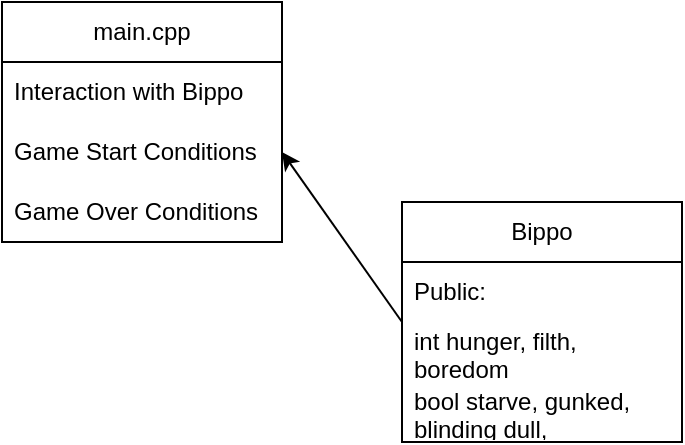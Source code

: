 <mxfile version="24.4.3" type="github">
  <diagram name="Page-1" id="1-oc-HWqd4HJOMoKv-w6">
    <mxGraphModel dx="712" dy="670" grid="1" gridSize="10" guides="1" tooltips="1" connect="1" arrows="1" fold="1" page="1" pageScale="1" pageWidth="850" pageHeight="1100" math="0" shadow="0">
      <root>
        <mxCell id="0" />
        <mxCell id="1" parent="0" />
        <mxCell id="WaU0RdwN2tPjJVihP7DJ-1" value="main.cpp" style="swimlane;fontStyle=0;childLayout=stackLayout;horizontal=1;startSize=30;horizontalStack=0;resizeParent=1;resizeParentMax=0;resizeLast=0;collapsible=1;marginBottom=0;whiteSpace=wrap;html=1;" vertex="1" parent="1">
          <mxGeometry x="300" y="290" width="140" height="120" as="geometry" />
        </mxCell>
        <mxCell id="WaU0RdwN2tPjJVihP7DJ-2" value="Interaction with Bippo" style="text;strokeColor=none;fillColor=none;align=left;verticalAlign=middle;spacingLeft=4;spacingRight=4;overflow=hidden;points=[[0,0.5],[1,0.5]];portConstraint=eastwest;rotatable=0;whiteSpace=wrap;html=1;" vertex="1" parent="WaU0RdwN2tPjJVihP7DJ-1">
          <mxGeometry y="30" width="140" height="30" as="geometry" />
        </mxCell>
        <mxCell id="WaU0RdwN2tPjJVihP7DJ-3" value="Game Start Conditions" style="text;strokeColor=none;fillColor=none;align=left;verticalAlign=middle;spacingLeft=4;spacingRight=4;overflow=hidden;points=[[0,0.5],[1,0.5]];portConstraint=eastwest;rotatable=0;whiteSpace=wrap;html=1;" vertex="1" parent="WaU0RdwN2tPjJVihP7DJ-1">
          <mxGeometry y="60" width="140" height="30" as="geometry" />
        </mxCell>
        <mxCell id="WaU0RdwN2tPjJVihP7DJ-4" value="Game Over Conditions" style="text;strokeColor=none;fillColor=none;align=left;verticalAlign=middle;spacingLeft=4;spacingRight=4;overflow=hidden;points=[[0,0.5],[1,0.5]];portConstraint=eastwest;rotatable=0;whiteSpace=wrap;html=1;" vertex="1" parent="WaU0RdwN2tPjJVihP7DJ-1">
          <mxGeometry y="90" width="140" height="30" as="geometry" />
        </mxCell>
        <mxCell id="WaU0RdwN2tPjJVihP7DJ-5" value="Bippo" style="swimlane;fontStyle=0;childLayout=stackLayout;horizontal=1;startSize=30;horizontalStack=0;resizeParent=1;resizeParentMax=0;resizeLast=0;collapsible=1;marginBottom=0;whiteSpace=wrap;html=1;" vertex="1" parent="1">
          <mxGeometry x="500" y="390" width="140" height="120" as="geometry" />
        </mxCell>
        <mxCell id="WaU0RdwN2tPjJVihP7DJ-9" value="" style="endArrow=classic;html=1;rounded=0;entryX=1;entryY=0.5;entryDx=0;entryDy=0;" edge="1" parent="WaU0RdwN2tPjJVihP7DJ-5" target="WaU0RdwN2tPjJVihP7DJ-3">
          <mxGeometry width="50" height="50" relative="1" as="geometry">
            <mxPoint y="60" as="sourcePoint" />
            <mxPoint x="50" y="10" as="targetPoint" />
          </mxGeometry>
        </mxCell>
        <mxCell id="WaU0RdwN2tPjJVihP7DJ-6" value="Public:" style="text;strokeColor=none;fillColor=none;align=left;verticalAlign=middle;spacingLeft=4;spacingRight=4;overflow=hidden;points=[[0,0.5],[1,0.5]];portConstraint=eastwest;rotatable=0;whiteSpace=wrap;html=1;" vertex="1" parent="WaU0RdwN2tPjJVihP7DJ-5">
          <mxGeometry y="30" width="140" height="30" as="geometry" />
        </mxCell>
        <mxCell id="WaU0RdwN2tPjJVihP7DJ-7" value="int hunger, filth, boredom" style="text;strokeColor=none;fillColor=none;align=left;verticalAlign=middle;spacingLeft=4;spacingRight=4;overflow=hidden;points=[[0,0.5],[1,0.5]];portConstraint=eastwest;rotatable=0;whiteSpace=wrap;html=1;" vertex="1" parent="WaU0RdwN2tPjJVihP7DJ-5">
          <mxGeometry y="60" width="140" height="30" as="geometry" />
        </mxCell>
        <mxCell id="WaU0RdwN2tPjJVihP7DJ-8" value="bool starve, gunked, blinding dull, overexcited" style="text;strokeColor=none;fillColor=none;align=left;verticalAlign=middle;spacingLeft=4;spacingRight=4;overflow=hidden;points=[[0,0.5],[1,0.5]];portConstraint=eastwest;rotatable=0;whiteSpace=wrap;html=1;" vertex="1" parent="WaU0RdwN2tPjJVihP7DJ-5">
          <mxGeometry y="90" width="140" height="30" as="geometry" />
        </mxCell>
      </root>
    </mxGraphModel>
  </diagram>
</mxfile>
